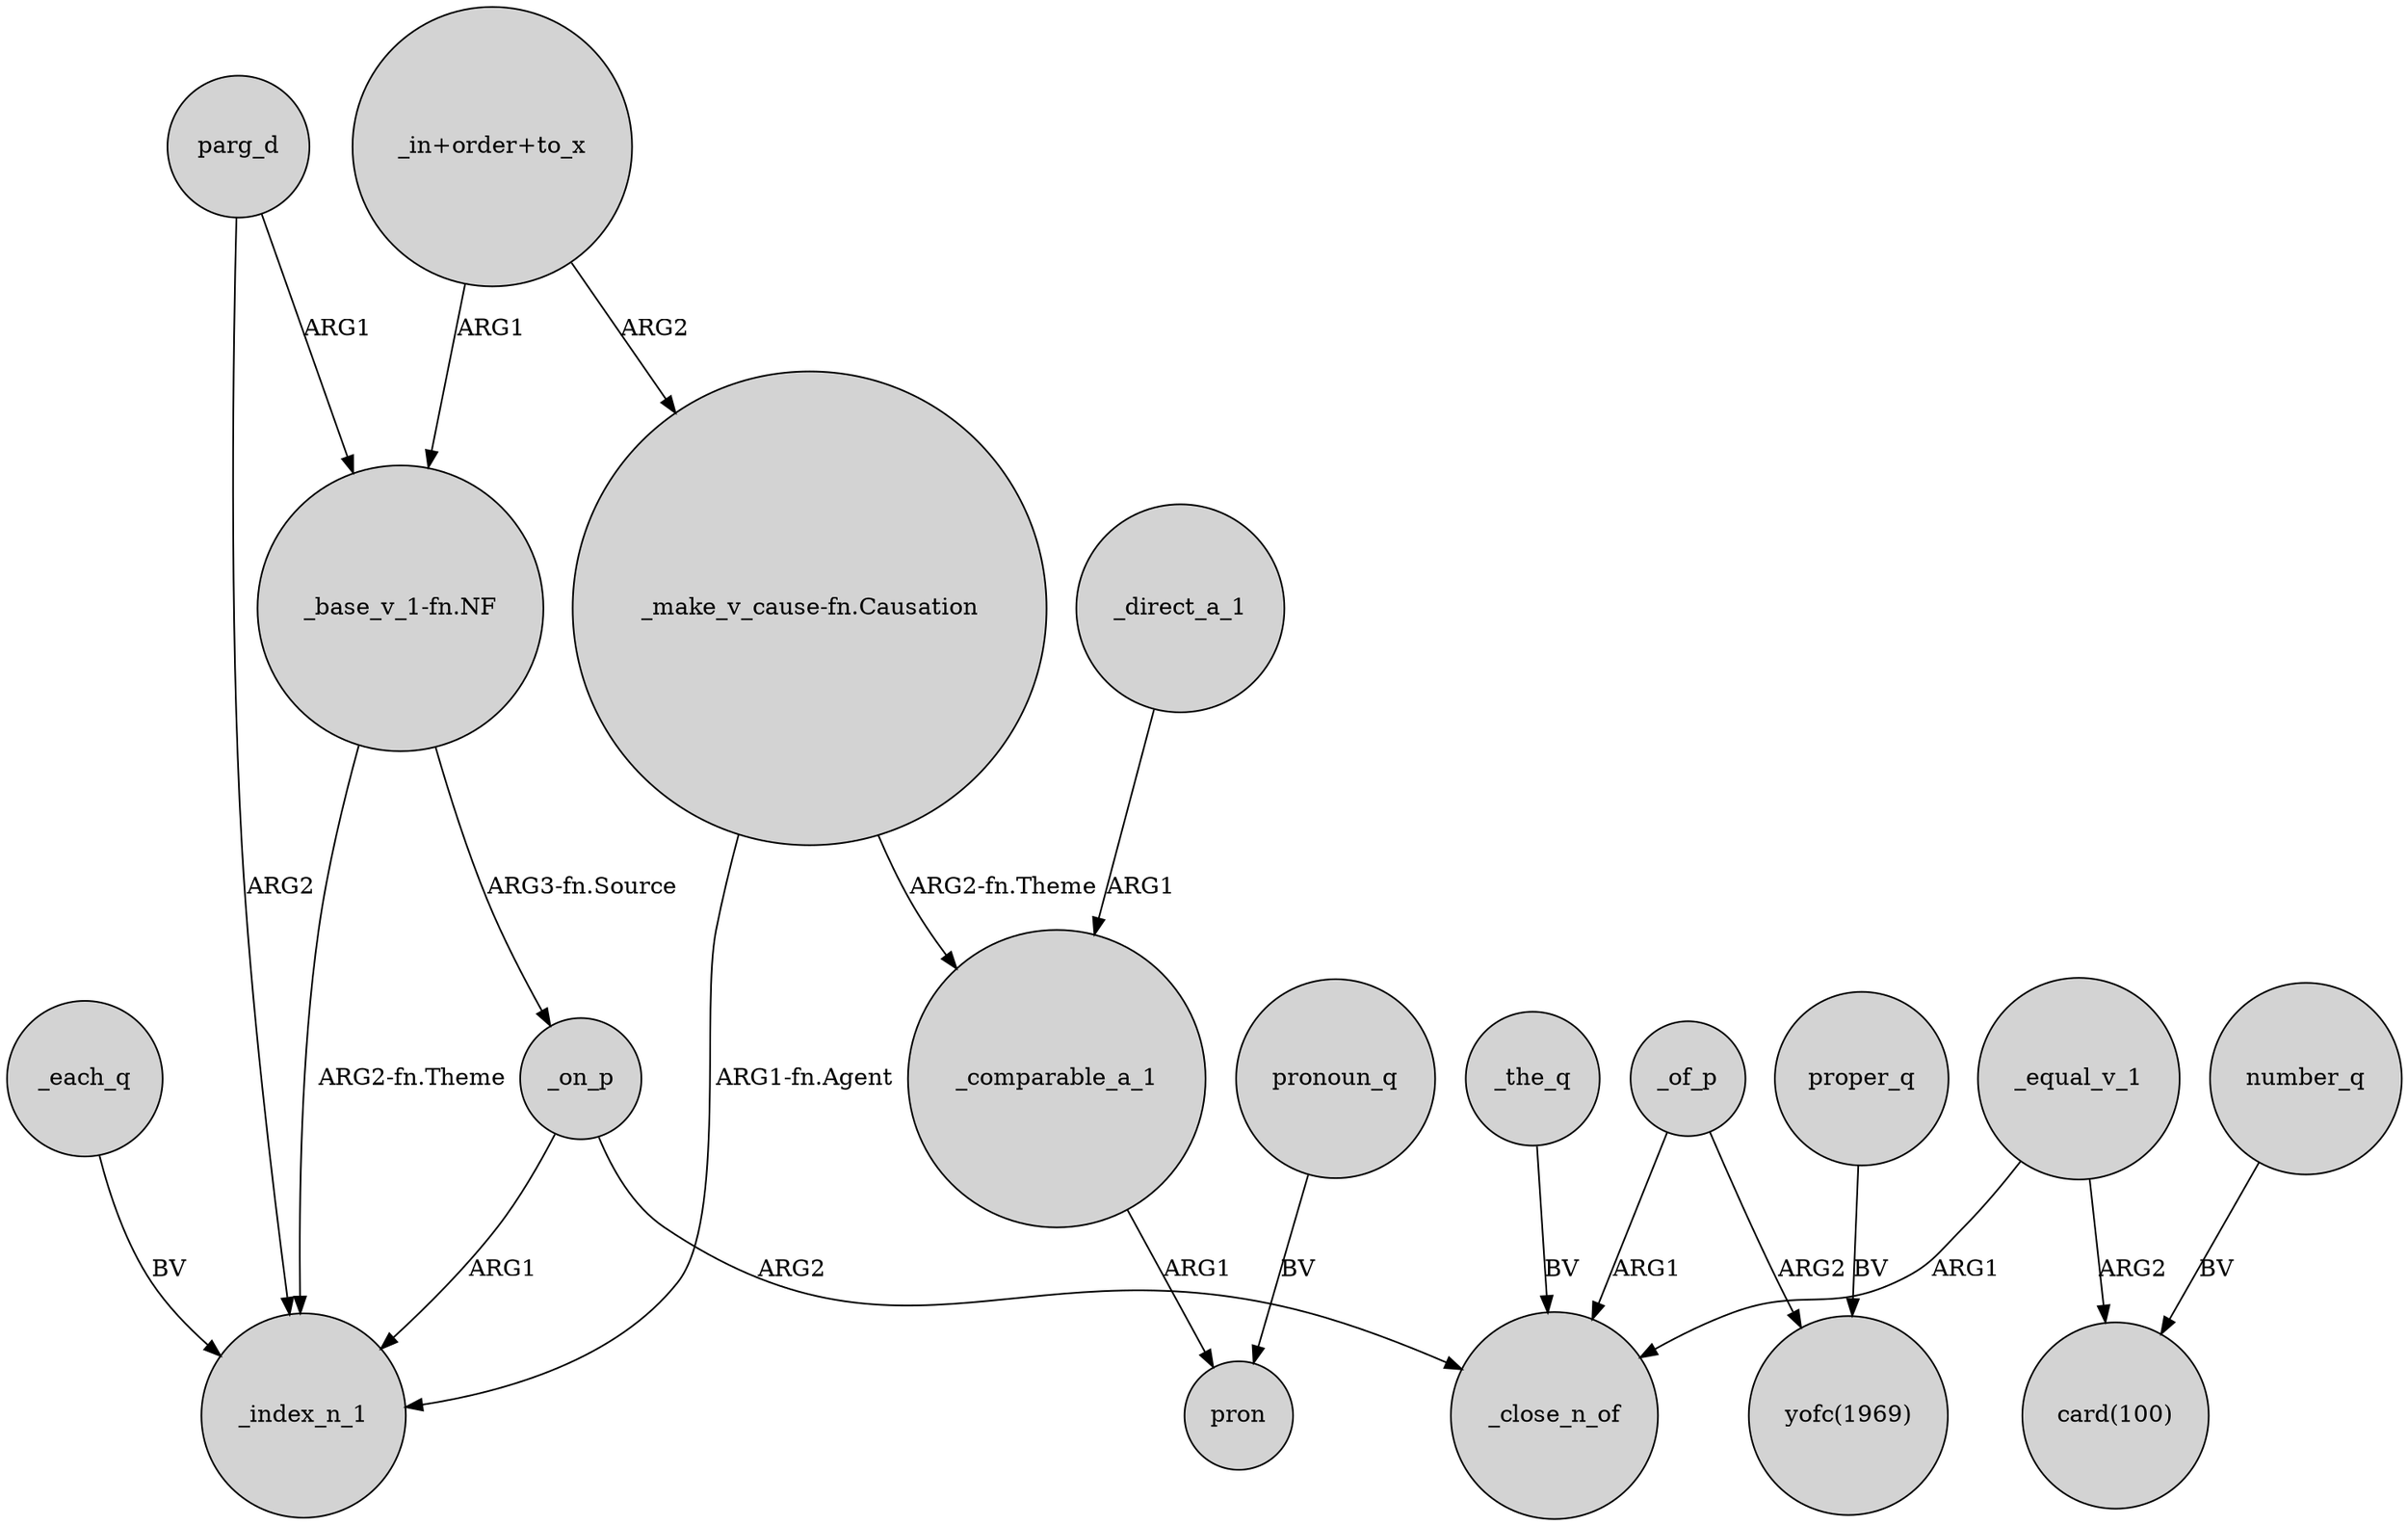 digraph {
	node [shape=circle style=filled]
	parg_d -> _index_n_1 [label=ARG2]
	"_in+order+to_x" -> "_make_v_cause-fn.Causation" [label=ARG2]
	"_make_v_cause-fn.Causation" -> _index_n_1 [label="ARG1-fn.Agent"]
	_of_p -> "yofc(1969)" [label=ARG2]
	_the_q -> _close_n_of [label=BV]
	_comparable_a_1 -> pron [label=ARG1]
	_equal_v_1 -> _close_n_of [label=ARG1]
	_on_p -> _index_n_1 [label=ARG1]
	_on_p -> _close_n_of [label=ARG2]
	"_base_v_1-fn.NF" -> _on_p [label="ARG3-fn.Source"]
	pronoun_q -> pron [label=BV]
	number_q -> "card(100)" [label=BV]
	"_in+order+to_x" -> "_base_v_1-fn.NF" [label=ARG1]
	_equal_v_1 -> "card(100)" [label=ARG2]
	"_make_v_cause-fn.Causation" -> _comparable_a_1 [label="ARG2-fn.Theme"]
	_direct_a_1 -> _comparable_a_1 [label=ARG1]
	proper_q -> "yofc(1969)" [label=BV]
	_of_p -> _close_n_of [label=ARG1]
	"_base_v_1-fn.NF" -> _index_n_1 [label="ARG2-fn.Theme"]
	parg_d -> "_base_v_1-fn.NF" [label=ARG1]
	_each_q -> _index_n_1 [label=BV]
}
